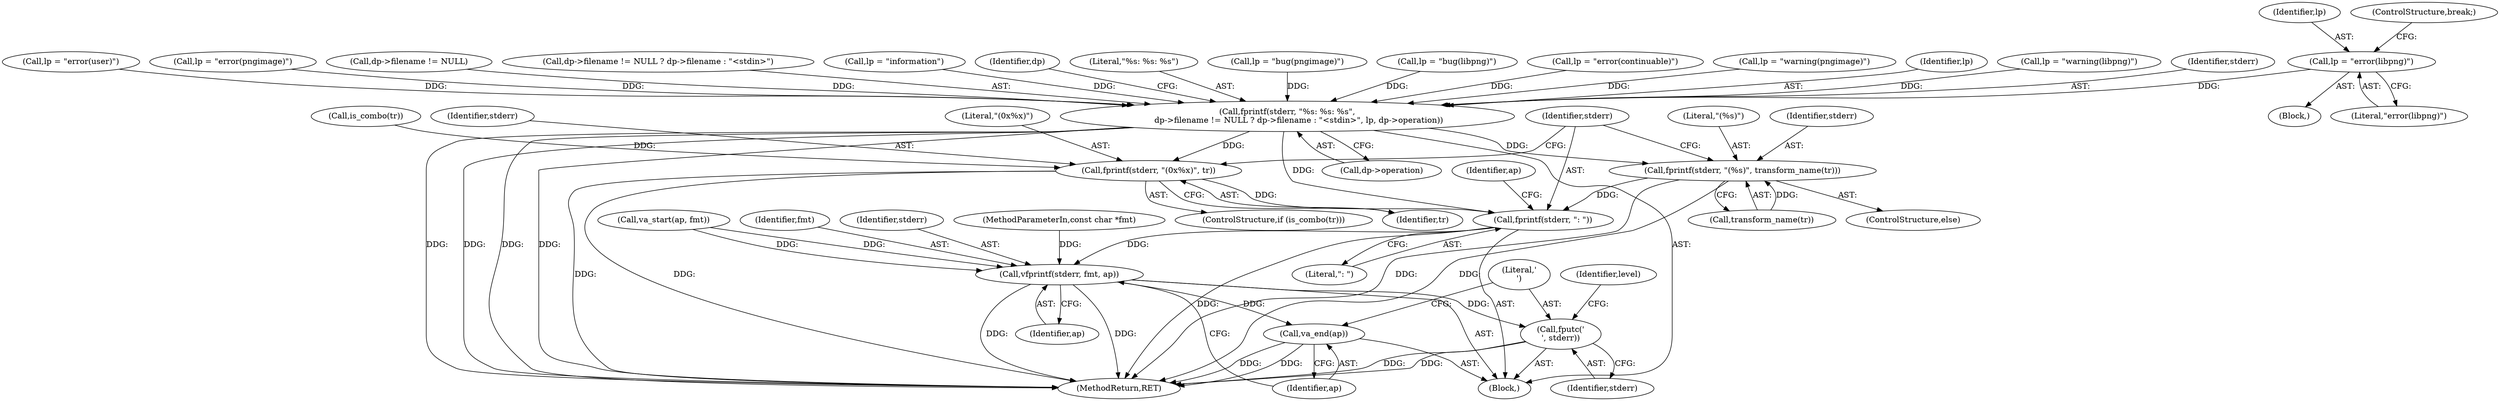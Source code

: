 digraph "0_Android_9d4853418ab2f754c2b63e091c29c5529b8b86ca_22@pointer" {
"1000153" [label="(Call,lp = \"error(libpng)\")"];
"1000182" [label="(Call,fprintf(stderr, \"%s: %s: %s\",\n         dp->filename != NULL ? dp->filename : \"<stdin>\", lp, dp->operation))"];
"1000215" [label="(Call,fprintf(stderr, \"(0x%x)\", tr))"];
"1000225" [label="(Call,fprintf(stderr, \": \"))"];
"1000231" [label="(Call,vfprintf(stderr, fmt, ap))"];
"1000235" [label="(Call,va_end(ap))"];
"1000237" [label="(Call,fputc('\n', stderr))"];
"1000220" [label="(Call,fprintf(stderr, \"(%s)\", transform_name(tr)))"];
"1000226" [label="(Identifier,stderr)"];
"1000154" [label="(Identifier,lp)"];
"1000195" [label="(Identifier,lp)"];
"1000228" [label="(Call,va_start(ap, fmt))"];
"1000138" [label="(Call,lp = \"warning(libpng)\")"];
"1000237" [label="(Call,fputc('\n', stderr))"];
"1000183" [label="(Identifier,stderr)"];
"1000153" [label="(Call,lp = \"error(libpng)\")"];
"1000156" [label="(ControlStructure,break;)"];
"1000168" [label="(Call,lp = \"error(user)\")"];
"1000235" [label="(Call,va_end(ap))"];
"1000163" [label="(Call,lp = \"error(pngimage)\")"];
"1000227" [label="(Literal,\": \")"];
"1000155" [label="(Literal,\"error(libpng)\")"];
"1000186" [label="(Call,dp->filename != NULL)"];
"1000223" [label="(Call,transform_name(tr))"];
"1000216" [label="(Identifier,stderr)"];
"1000233" [label="(Identifier,fmt)"];
"1000239" [label="(Identifier,stderr)"];
"1000219" [label="(ControlStructure,else)"];
"1000232" [label="(Identifier,stderr)"];
"1000185" [label="(Call,dp->filename != NULL ? dp->filename : \"<stdin>\")"];
"1000131" [label="(Block,)"];
"1000222" [label="(Literal,\"(%s)\")"];
"1000260" [label="(MethodReturn,RET)"];
"1000133" [label="(Call,lp = \"information\")"];
"1000229" [label="(Identifier,ap)"];
"1000107" [label="(MethodParameterIn,const char *fmt)"];
"1000202" [label="(Identifier,dp)"];
"1000221" [label="(Identifier,stderr)"];
"1000184" [label="(Literal,\"%s: %s: %s\")"];
"1000220" [label="(Call,fprintf(stderr, \"(%s)\", transform_name(tr)))"];
"1000126" [label="(Block,)"];
"1000196" [label="(Call,dp->operation)"];
"1000238" [label="(Literal,'\n')"];
"1000225" [label="(Call,fprintf(stderr, \": \"))"];
"1000178" [label="(Call,lp = \"bug(pngimage)\")"];
"1000158" [label="(Call,lp = \"bug(libpng)\")"];
"1000231" [label="(Call,vfprintf(stderr, fmt, ap))"];
"1000212" [label="(ControlStructure,if (is_combo(tr)))"];
"1000236" [label="(Identifier,ap)"];
"1000217" [label="(Literal,\"(0x%x)\")"];
"1000234" [label="(Identifier,ap)"];
"1000148" [label="(Call,lp = \"error(continuable)\")"];
"1000143" [label="(Call,lp = \"warning(pngimage)\")"];
"1000243" [label="(Identifier,level)"];
"1000218" [label="(Identifier,tr)"];
"1000182" [label="(Call,fprintf(stderr, \"%s: %s: %s\",\n         dp->filename != NULL ? dp->filename : \"<stdin>\", lp, dp->operation))"];
"1000213" [label="(Call,is_combo(tr))"];
"1000215" [label="(Call,fprintf(stderr, \"(0x%x)\", tr))"];
"1000153" -> "1000131"  [label="AST: "];
"1000153" -> "1000155"  [label="CFG: "];
"1000154" -> "1000153"  [label="AST: "];
"1000155" -> "1000153"  [label="AST: "];
"1000156" -> "1000153"  [label="CFG: "];
"1000153" -> "1000182"  [label="DDG: "];
"1000182" -> "1000126"  [label="AST: "];
"1000182" -> "1000196"  [label="CFG: "];
"1000183" -> "1000182"  [label="AST: "];
"1000184" -> "1000182"  [label="AST: "];
"1000185" -> "1000182"  [label="AST: "];
"1000195" -> "1000182"  [label="AST: "];
"1000196" -> "1000182"  [label="AST: "];
"1000202" -> "1000182"  [label="CFG: "];
"1000182" -> "1000260"  [label="DDG: "];
"1000182" -> "1000260"  [label="DDG: "];
"1000182" -> "1000260"  [label="DDG: "];
"1000182" -> "1000260"  [label="DDG: "];
"1000186" -> "1000182"  [label="DDG: "];
"1000158" -> "1000182"  [label="DDG: "];
"1000163" -> "1000182"  [label="DDG: "];
"1000168" -> "1000182"  [label="DDG: "];
"1000178" -> "1000182"  [label="DDG: "];
"1000138" -> "1000182"  [label="DDG: "];
"1000148" -> "1000182"  [label="DDG: "];
"1000143" -> "1000182"  [label="DDG: "];
"1000133" -> "1000182"  [label="DDG: "];
"1000182" -> "1000215"  [label="DDG: "];
"1000182" -> "1000220"  [label="DDG: "];
"1000182" -> "1000225"  [label="DDG: "];
"1000215" -> "1000212"  [label="AST: "];
"1000215" -> "1000218"  [label="CFG: "];
"1000216" -> "1000215"  [label="AST: "];
"1000217" -> "1000215"  [label="AST: "];
"1000218" -> "1000215"  [label="AST: "];
"1000226" -> "1000215"  [label="CFG: "];
"1000215" -> "1000260"  [label="DDG: "];
"1000215" -> "1000260"  [label="DDG: "];
"1000213" -> "1000215"  [label="DDG: "];
"1000215" -> "1000225"  [label="DDG: "];
"1000225" -> "1000126"  [label="AST: "];
"1000225" -> "1000227"  [label="CFG: "];
"1000226" -> "1000225"  [label="AST: "];
"1000227" -> "1000225"  [label="AST: "];
"1000229" -> "1000225"  [label="CFG: "];
"1000225" -> "1000260"  [label="DDG: "];
"1000220" -> "1000225"  [label="DDG: "];
"1000225" -> "1000231"  [label="DDG: "];
"1000231" -> "1000126"  [label="AST: "];
"1000231" -> "1000234"  [label="CFG: "];
"1000232" -> "1000231"  [label="AST: "];
"1000233" -> "1000231"  [label="AST: "];
"1000234" -> "1000231"  [label="AST: "];
"1000236" -> "1000231"  [label="CFG: "];
"1000231" -> "1000260"  [label="DDG: "];
"1000231" -> "1000260"  [label="DDG: "];
"1000228" -> "1000231"  [label="DDG: "];
"1000228" -> "1000231"  [label="DDG: "];
"1000107" -> "1000231"  [label="DDG: "];
"1000231" -> "1000235"  [label="DDG: "];
"1000231" -> "1000237"  [label="DDG: "];
"1000235" -> "1000126"  [label="AST: "];
"1000235" -> "1000236"  [label="CFG: "];
"1000236" -> "1000235"  [label="AST: "];
"1000238" -> "1000235"  [label="CFG: "];
"1000235" -> "1000260"  [label="DDG: "];
"1000235" -> "1000260"  [label="DDG: "];
"1000237" -> "1000126"  [label="AST: "];
"1000237" -> "1000239"  [label="CFG: "];
"1000238" -> "1000237"  [label="AST: "];
"1000239" -> "1000237"  [label="AST: "];
"1000243" -> "1000237"  [label="CFG: "];
"1000237" -> "1000260"  [label="DDG: "];
"1000237" -> "1000260"  [label="DDG: "];
"1000220" -> "1000219"  [label="AST: "];
"1000220" -> "1000223"  [label="CFG: "];
"1000221" -> "1000220"  [label="AST: "];
"1000222" -> "1000220"  [label="AST: "];
"1000223" -> "1000220"  [label="AST: "];
"1000226" -> "1000220"  [label="CFG: "];
"1000220" -> "1000260"  [label="DDG: "];
"1000220" -> "1000260"  [label="DDG: "];
"1000223" -> "1000220"  [label="DDG: "];
}
